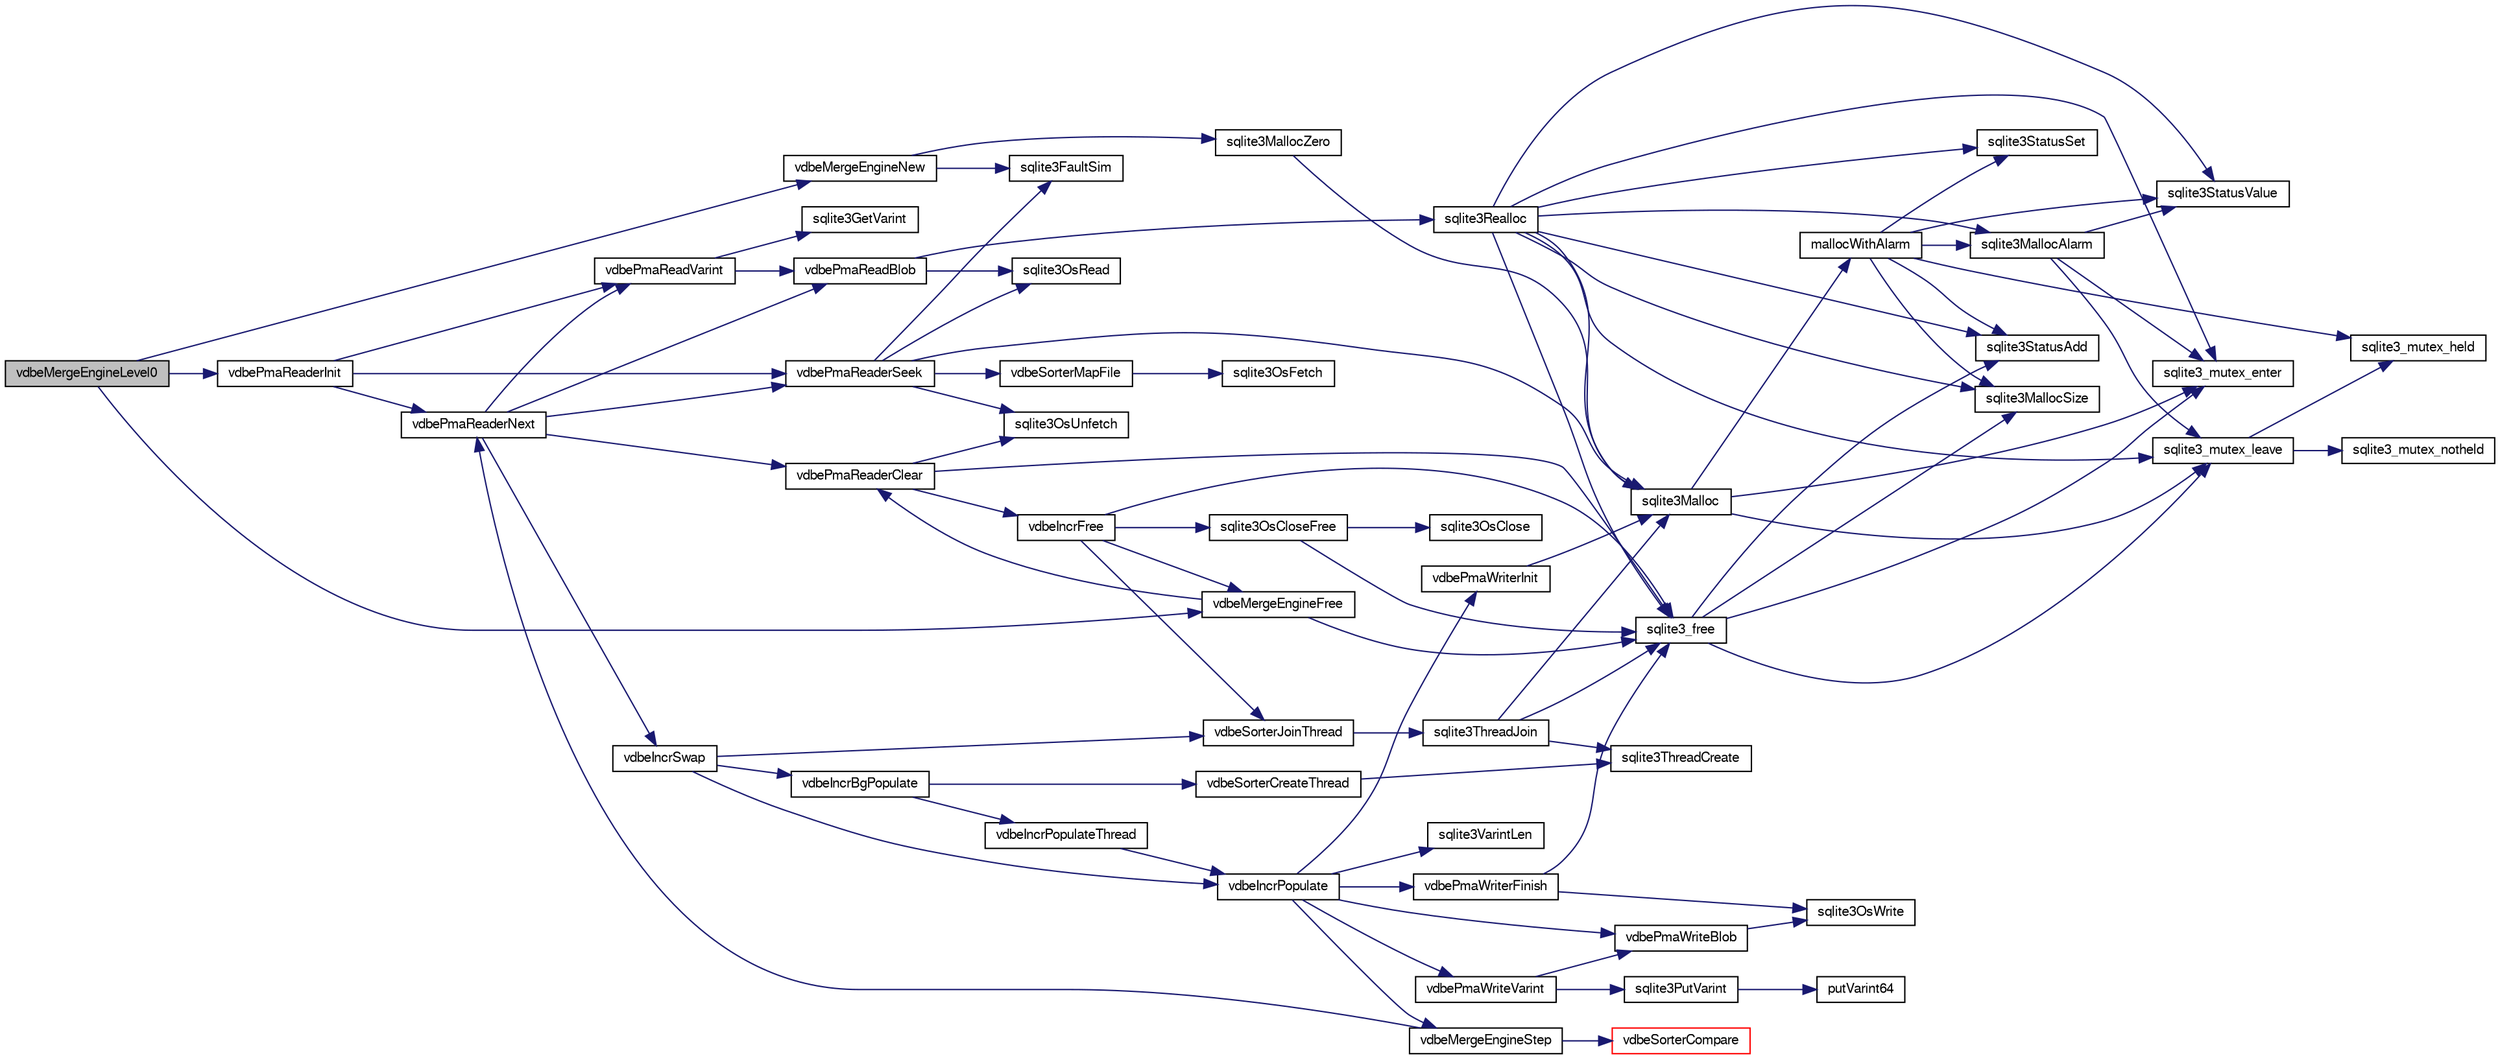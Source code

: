 digraph "vdbeMergeEngineLevel0"
{
  edge [fontname="FreeSans",fontsize="10",labelfontname="FreeSans",labelfontsize="10"];
  node [fontname="FreeSans",fontsize="10",shape=record];
  rankdir="LR";
  Node868594 [label="vdbeMergeEngineLevel0",height=0.2,width=0.4,color="black", fillcolor="grey75", style="filled", fontcolor="black"];
  Node868594 -> Node868595 [color="midnightblue",fontsize="10",style="solid",fontname="FreeSans"];
  Node868595 [label="vdbeMergeEngineNew",height=0.2,width=0.4,color="black", fillcolor="white", style="filled",URL="$sqlite3_8c.html#a606e911c9715ea88dd5a8dec34955be5"];
  Node868595 -> Node868596 [color="midnightblue",fontsize="10",style="solid",fontname="FreeSans"];
  Node868596 [label="sqlite3FaultSim",height=0.2,width=0.4,color="black", fillcolor="white", style="filled",URL="$sqlite3_8c.html#a609068924de458ce924b87b332d8d67b"];
  Node868595 -> Node868597 [color="midnightblue",fontsize="10",style="solid",fontname="FreeSans"];
  Node868597 [label="sqlite3MallocZero",height=0.2,width=0.4,color="black", fillcolor="white", style="filled",URL="$sqlite3_8c.html#ab3e07a30b9b5471f9f5e8f9cb7229934"];
  Node868597 -> Node868598 [color="midnightblue",fontsize="10",style="solid",fontname="FreeSans"];
  Node868598 [label="sqlite3Malloc",height=0.2,width=0.4,color="black", fillcolor="white", style="filled",URL="$sqlite3_8c.html#a361a2eaa846b1885f123abe46f5d8b2b"];
  Node868598 -> Node868599 [color="midnightblue",fontsize="10",style="solid",fontname="FreeSans"];
  Node868599 [label="sqlite3_mutex_enter",height=0.2,width=0.4,color="black", fillcolor="white", style="filled",URL="$sqlite3_8c.html#a1c12cde690bd89f104de5cbad12a6bf5"];
  Node868598 -> Node868600 [color="midnightblue",fontsize="10",style="solid",fontname="FreeSans"];
  Node868600 [label="mallocWithAlarm",height=0.2,width=0.4,color="black", fillcolor="white", style="filled",URL="$sqlite3_8c.html#ab070d5cf8e48ec8a6a43cf025d48598b"];
  Node868600 -> Node868601 [color="midnightblue",fontsize="10",style="solid",fontname="FreeSans"];
  Node868601 [label="sqlite3_mutex_held",height=0.2,width=0.4,color="black", fillcolor="white", style="filled",URL="$sqlite3_8c.html#acf77da68932b6bc163c5e68547ecc3e7"];
  Node868600 -> Node868602 [color="midnightblue",fontsize="10",style="solid",fontname="FreeSans"];
  Node868602 [label="sqlite3StatusSet",height=0.2,width=0.4,color="black", fillcolor="white", style="filled",URL="$sqlite3_8c.html#afec7586c01fcb5ea17dc9d7725a589d9"];
  Node868600 -> Node868603 [color="midnightblue",fontsize="10",style="solid",fontname="FreeSans"];
  Node868603 [label="sqlite3StatusValue",height=0.2,width=0.4,color="black", fillcolor="white", style="filled",URL="$sqlite3_8c.html#a30b8ac296c6e200c1fa57708d52c6ef6"];
  Node868600 -> Node868604 [color="midnightblue",fontsize="10",style="solid",fontname="FreeSans"];
  Node868604 [label="sqlite3MallocAlarm",height=0.2,width=0.4,color="black", fillcolor="white", style="filled",URL="$sqlite3_8c.html#ada66988e8471d1198f3219c062377508"];
  Node868604 -> Node868603 [color="midnightblue",fontsize="10",style="solid",fontname="FreeSans"];
  Node868604 -> Node868605 [color="midnightblue",fontsize="10",style="solid",fontname="FreeSans"];
  Node868605 [label="sqlite3_mutex_leave",height=0.2,width=0.4,color="black", fillcolor="white", style="filled",URL="$sqlite3_8c.html#a5838d235601dbd3c1fa993555c6bcc93"];
  Node868605 -> Node868601 [color="midnightblue",fontsize="10",style="solid",fontname="FreeSans"];
  Node868605 -> Node868606 [color="midnightblue",fontsize="10",style="solid",fontname="FreeSans"];
  Node868606 [label="sqlite3_mutex_notheld",height=0.2,width=0.4,color="black", fillcolor="white", style="filled",URL="$sqlite3_8c.html#a83967c837c1c000d3b5adcfaa688f5dc"];
  Node868604 -> Node868599 [color="midnightblue",fontsize="10",style="solid",fontname="FreeSans"];
  Node868600 -> Node868607 [color="midnightblue",fontsize="10",style="solid",fontname="FreeSans"];
  Node868607 [label="sqlite3MallocSize",height=0.2,width=0.4,color="black", fillcolor="white", style="filled",URL="$sqlite3_8c.html#acf5d2a5f35270bafb050bd2def576955"];
  Node868600 -> Node868608 [color="midnightblue",fontsize="10",style="solid",fontname="FreeSans"];
  Node868608 [label="sqlite3StatusAdd",height=0.2,width=0.4,color="black", fillcolor="white", style="filled",URL="$sqlite3_8c.html#afa029f93586aeab4cc85360905dae9cd"];
  Node868598 -> Node868605 [color="midnightblue",fontsize="10",style="solid",fontname="FreeSans"];
  Node868594 -> Node868609 [color="midnightblue",fontsize="10",style="solid",fontname="FreeSans"];
  Node868609 [label="vdbePmaReaderInit",height=0.2,width=0.4,color="black", fillcolor="white", style="filled",URL="$sqlite3_8c.html#a721a310daa0db281ae2ec97c1e330853"];
  Node868609 -> Node868610 [color="midnightblue",fontsize="10",style="solid",fontname="FreeSans"];
  Node868610 [label="vdbePmaReaderSeek",height=0.2,width=0.4,color="black", fillcolor="white", style="filled",URL="$sqlite3_8c.html#a2a5cefd3f6bc43af80ad2be35b2528d7"];
  Node868610 -> Node868596 [color="midnightblue",fontsize="10",style="solid",fontname="FreeSans"];
  Node868610 -> Node868611 [color="midnightblue",fontsize="10",style="solid",fontname="FreeSans"];
  Node868611 [label="sqlite3OsUnfetch",height=0.2,width=0.4,color="black", fillcolor="white", style="filled",URL="$sqlite3_8c.html#abc0da72cb8b8989cf8708b572fe5fef4"];
  Node868610 -> Node868612 [color="midnightblue",fontsize="10",style="solid",fontname="FreeSans"];
  Node868612 [label="vdbeSorterMapFile",height=0.2,width=0.4,color="black", fillcolor="white", style="filled",URL="$sqlite3_8c.html#a610ddce0887ef6fbde17a840a1cb31bc"];
  Node868612 -> Node868613 [color="midnightblue",fontsize="10",style="solid",fontname="FreeSans"];
  Node868613 [label="sqlite3OsFetch",height=0.2,width=0.4,color="black", fillcolor="white", style="filled",URL="$sqlite3_8c.html#ab5b9137b375d5d8a8c216a644056cba7"];
  Node868610 -> Node868598 [color="midnightblue",fontsize="10",style="solid",fontname="FreeSans"];
  Node868610 -> Node868614 [color="midnightblue",fontsize="10",style="solid",fontname="FreeSans"];
  Node868614 [label="sqlite3OsRead",height=0.2,width=0.4,color="black", fillcolor="white", style="filled",URL="$sqlite3_8c.html#a98ef6b5ed82299d2efc0b5f9e41c877d"];
  Node868609 -> Node868615 [color="midnightblue",fontsize="10",style="solid",fontname="FreeSans"];
  Node868615 [label="vdbePmaReadVarint",height=0.2,width=0.4,color="black", fillcolor="white", style="filled",URL="$sqlite3_8c.html#a230651a7f4509d1a0e6059c8cd9cca12"];
  Node868615 -> Node868616 [color="midnightblue",fontsize="10",style="solid",fontname="FreeSans"];
  Node868616 [label="sqlite3GetVarint",height=0.2,width=0.4,color="black", fillcolor="white", style="filled",URL="$sqlite3_8c.html#aaac8f2be1601dacf4195ac5d92380533"];
  Node868615 -> Node868617 [color="midnightblue",fontsize="10",style="solid",fontname="FreeSans"];
  Node868617 [label="vdbePmaReadBlob",height=0.2,width=0.4,color="black", fillcolor="white", style="filled",URL="$sqlite3_8c.html#a304cb013c04dad8db7d758f6ed5cd3f5"];
  Node868617 -> Node868614 [color="midnightblue",fontsize="10",style="solid",fontname="FreeSans"];
  Node868617 -> Node868618 [color="midnightblue",fontsize="10",style="solid",fontname="FreeSans"];
  Node868618 [label="sqlite3Realloc",height=0.2,width=0.4,color="black", fillcolor="white", style="filled",URL="$sqlite3_8c.html#ad53aefdfc088f622e23ffe838201fe22"];
  Node868618 -> Node868598 [color="midnightblue",fontsize="10",style="solid",fontname="FreeSans"];
  Node868618 -> Node868619 [color="midnightblue",fontsize="10",style="solid",fontname="FreeSans"];
  Node868619 [label="sqlite3_free",height=0.2,width=0.4,color="black", fillcolor="white", style="filled",URL="$sqlite3_8c.html#a6552349e36a8a691af5487999ab09519"];
  Node868619 -> Node868599 [color="midnightblue",fontsize="10",style="solid",fontname="FreeSans"];
  Node868619 -> Node868608 [color="midnightblue",fontsize="10",style="solid",fontname="FreeSans"];
  Node868619 -> Node868607 [color="midnightblue",fontsize="10",style="solid",fontname="FreeSans"];
  Node868619 -> Node868605 [color="midnightblue",fontsize="10",style="solid",fontname="FreeSans"];
  Node868618 -> Node868607 [color="midnightblue",fontsize="10",style="solid",fontname="FreeSans"];
  Node868618 -> Node868599 [color="midnightblue",fontsize="10",style="solid",fontname="FreeSans"];
  Node868618 -> Node868602 [color="midnightblue",fontsize="10",style="solid",fontname="FreeSans"];
  Node868618 -> Node868603 [color="midnightblue",fontsize="10",style="solid",fontname="FreeSans"];
  Node868618 -> Node868604 [color="midnightblue",fontsize="10",style="solid",fontname="FreeSans"];
  Node868618 -> Node868608 [color="midnightblue",fontsize="10",style="solid",fontname="FreeSans"];
  Node868618 -> Node868605 [color="midnightblue",fontsize="10",style="solid",fontname="FreeSans"];
  Node868609 -> Node868620 [color="midnightblue",fontsize="10",style="solid",fontname="FreeSans"];
  Node868620 [label="vdbePmaReaderNext",height=0.2,width=0.4,color="black", fillcolor="white", style="filled",URL="$sqlite3_8c.html#af63a38a01ef1374e7a717f83c2ccf648"];
  Node868620 -> Node868621 [color="midnightblue",fontsize="10",style="solid",fontname="FreeSans"];
  Node868621 [label="vdbeIncrSwap",height=0.2,width=0.4,color="black", fillcolor="white", style="filled",URL="$sqlite3_8c.html#a8f7f6718c318c3268d28964e2b983225"];
  Node868621 -> Node868622 [color="midnightblue",fontsize="10",style="solid",fontname="FreeSans"];
  Node868622 [label="vdbeSorterJoinThread",height=0.2,width=0.4,color="black", fillcolor="white", style="filled",URL="$sqlite3_8c.html#a4e60b28b8975e8e1e4fa2059c12561f0"];
  Node868622 -> Node868623 [color="midnightblue",fontsize="10",style="solid",fontname="FreeSans"];
  Node868623 [label="sqlite3ThreadJoin",height=0.2,width=0.4,color="black", fillcolor="white", style="filled",URL="$sqlite3_8c.html#a5d675a90f2ab38ee6ca70a0a6345e225"];
  Node868623 -> Node868619 [color="midnightblue",fontsize="10",style="solid",fontname="FreeSans"];
  Node868623 -> Node868624 [color="midnightblue",fontsize="10",style="solid",fontname="FreeSans"];
  Node868624 [label="sqlite3ThreadCreate",height=0.2,width=0.4,color="black", fillcolor="white", style="filled",URL="$sqlite3_8c.html#a7dcba51ea870cc37833e5b2a5a157bef"];
  Node868623 -> Node868598 [color="midnightblue",fontsize="10",style="solid",fontname="FreeSans"];
  Node868621 -> Node868625 [color="midnightblue",fontsize="10",style="solid",fontname="FreeSans"];
  Node868625 [label="vdbeIncrBgPopulate",height=0.2,width=0.4,color="black", fillcolor="white", style="filled",URL="$sqlite3_8c.html#ac7fcc18f338b99f560b8ce2ad5ced444"];
  Node868625 -> Node868626 [color="midnightblue",fontsize="10",style="solid",fontname="FreeSans"];
  Node868626 [label="vdbeSorterCreateThread",height=0.2,width=0.4,color="black", fillcolor="white", style="filled",URL="$sqlite3_8c.html#a720f35765c34e9002b126082c44271bb"];
  Node868626 -> Node868624 [color="midnightblue",fontsize="10",style="solid",fontname="FreeSans"];
  Node868625 -> Node868627 [color="midnightblue",fontsize="10",style="solid",fontname="FreeSans"];
  Node868627 [label="vdbeIncrPopulateThread",height=0.2,width=0.4,color="black", fillcolor="white", style="filled",URL="$sqlite3_8c.html#ae7c977e9bc712052464f45c67e95847b"];
  Node868627 -> Node868628 [color="midnightblue",fontsize="10",style="solid",fontname="FreeSans"];
  Node868628 [label="vdbeIncrPopulate",height=0.2,width=0.4,color="black", fillcolor="white", style="filled",URL="$sqlite3_8c.html#a157a9f79260999f8f5f336d246f7b1bd"];
  Node868628 -> Node868629 [color="midnightblue",fontsize="10",style="solid",fontname="FreeSans"];
  Node868629 [label="vdbePmaWriterInit",height=0.2,width=0.4,color="black", fillcolor="white", style="filled",URL="$sqlite3_8c.html#add2341e0ef2818676d3e8e2245c26444"];
  Node868629 -> Node868598 [color="midnightblue",fontsize="10",style="solid",fontname="FreeSans"];
  Node868628 -> Node868630 [color="midnightblue",fontsize="10",style="solid",fontname="FreeSans"];
  Node868630 [label="sqlite3VarintLen",height=0.2,width=0.4,color="black", fillcolor="white", style="filled",URL="$sqlite3_8c.html#a7ef2f973d52f5d21b856d4bed6bb1fec"];
  Node868628 -> Node868631 [color="midnightblue",fontsize="10",style="solid",fontname="FreeSans"];
  Node868631 [label="vdbePmaWriteVarint",height=0.2,width=0.4,color="black", fillcolor="white", style="filled",URL="$sqlite3_8c.html#aad57491b31c37e673a40a35d7129777b"];
  Node868631 -> Node868632 [color="midnightblue",fontsize="10",style="solid",fontname="FreeSans"];
  Node868632 [label="sqlite3PutVarint",height=0.2,width=0.4,color="black", fillcolor="white", style="filled",URL="$sqlite3_8c.html#a89360605369969b4b3d6a9067c648d14"];
  Node868632 -> Node868633 [color="midnightblue",fontsize="10",style="solid",fontname="FreeSans"];
  Node868633 [label="putVarint64",height=0.2,width=0.4,color="black", fillcolor="white", style="filled",URL="$sqlite3_8c.html#a96ae471c96f39c74e9eb9f56781634e0"];
  Node868631 -> Node868634 [color="midnightblue",fontsize="10",style="solid",fontname="FreeSans"];
  Node868634 [label="vdbePmaWriteBlob",height=0.2,width=0.4,color="black", fillcolor="white", style="filled",URL="$sqlite3_8c.html#ab86066e4f912cd54aac5cbdb550c6e73"];
  Node868634 -> Node868635 [color="midnightblue",fontsize="10",style="solid",fontname="FreeSans"];
  Node868635 [label="sqlite3OsWrite",height=0.2,width=0.4,color="black", fillcolor="white", style="filled",URL="$sqlite3_8c.html#a1eea7ec327af84c05b4dd4cc075a537f"];
  Node868628 -> Node868634 [color="midnightblue",fontsize="10",style="solid",fontname="FreeSans"];
  Node868628 -> Node868636 [color="midnightblue",fontsize="10",style="solid",fontname="FreeSans"];
  Node868636 [label="vdbeMergeEngineStep",height=0.2,width=0.4,color="black", fillcolor="white", style="filled",URL="$sqlite3_8c.html#a36af2b5bd30bb2d097a185ce7b349aed"];
  Node868636 -> Node868620 [color="midnightblue",fontsize="10",style="solid",fontname="FreeSans"];
  Node868636 -> Node868637 [color="midnightblue",fontsize="10",style="solid",fontname="FreeSans"];
  Node868637 [label="vdbeSorterCompare",height=0.2,width=0.4,color="red", fillcolor="white", style="filled",URL="$sqlite3_8c.html#a26a68c900e02f2594095fbb9847bcfcb"];
  Node868628 -> Node868913 [color="midnightblue",fontsize="10",style="solid",fontname="FreeSans"];
  Node868913 [label="vdbePmaWriterFinish",height=0.2,width=0.4,color="black", fillcolor="white", style="filled",URL="$sqlite3_8c.html#ad505e23bce1b9c21dedf010601199641"];
  Node868913 -> Node868635 [color="midnightblue",fontsize="10",style="solid",fontname="FreeSans"];
  Node868913 -> Node868619 [color="midnightblue",fontsize="10",style="solid",fontname="FreeSans"];
  Node868621 -> Node868628 [color="midnightblue",fontsize="10",style="solid",fontname="FreeSans"];
  Node868620 -> Node868610 [color="midnightblue",fontsize="10",style="solid",fontname="FreeSans"];
  Node868620 -> Node868914 [color="midnightblue",fontsize="10",style="solid",fontname="FreeSans"];
  Node868914 [label="vdbePmaReaderClear",height=0.2,width=0.4,color="black", fillcolor="white", style="filled",URL="$sqlite3_8c.html#ae4ef2e668d3028e75343e65046d42a2d"];
  Node868914 -> Node868619 [color="midnightblue",fontsize="10",style="solid",fontname="FreeSans"];
  Node868914 -> Node868611 [color="midnightblue",fontsize="10",style="solid",fontname="FreeSans"];
  Node868914 -> Node868915 [color="midnightblue",fontsize="10",style="solid",fontname="FreeSans"];
  Node868915 [label="vdbeIncrFree",height=0.2,width=0.4,color="black", fillcolor="white", style="filled",URL="$sqlite3_8c.html#a2cf58de324cfc3b315c058575986bbee"];
  Node868915 -> Node868622 [color="midnightblue",fontsize="10",style="solid",fontname="FreeSans"];
  Node868915 -> Node868916 [color="midnightblue",fontsize="10",style="solid",fontname="FreeSans"];
  Node868916 [label="sqlite3OsCloseFree",height=0.2,width=0.4,color="black", fillcolor="white", style="filled",URL="$sqlite3_8c.html#a55e2ac414d354ed16d51e9fb500e21df"];
  Node868916 -> Node868917 [color="midnightblue",fontsize="10",style="solid",fontname="FreeSans"];
  Node868917 [label="sqlite3OsClose",height=0.2,width=0.4,color="black", fillcolor="white", style="filled",URL="$sqlite3_8c.html#aa5f0aeb27273a57c0523deaf48997533"];
  Node868916 -> Node868619 [color="midnightblue",fontsize="10",style="solid",fontname="FreeSans"];
  Node868915 -> Node868918 [color="midnightblue",fontsize="10",style="solid",fontname="FreeSans"];
  Node868918 [label="vdbeMergeEngineFree",height=0.2,width=0.4,color="black", fillcolor="white", style="filled",URL="$sqlite3_8c.html#a6cb59e7106205b62881f202786177310"];
  Node868918 -> Node868914 [color="midnightblue",fontsize="10",style="solid",fontname="FreeSans"];
  Node868918 -> Node868619 [color="midnightblue",fontsize="10",style="solid",fontname="FreeSans"];
  Node868915 -> Node868619 [color="midnightblue",fontsize="10",style="solid",fontname="FreeSans"];
  Node868620 -> Node868615 [color="midnightblue",fontsize="10",style="solid",fontname="FreeSans"];
  Node868620 -> Node868617 [color="midnightblue",fontsize="10",style="solid",fontname="FreeSans"];
  Node868594 -> Node868918 [color="midnightblue",fontsize="10",style="solid",fontname="FreeSans"];
}
